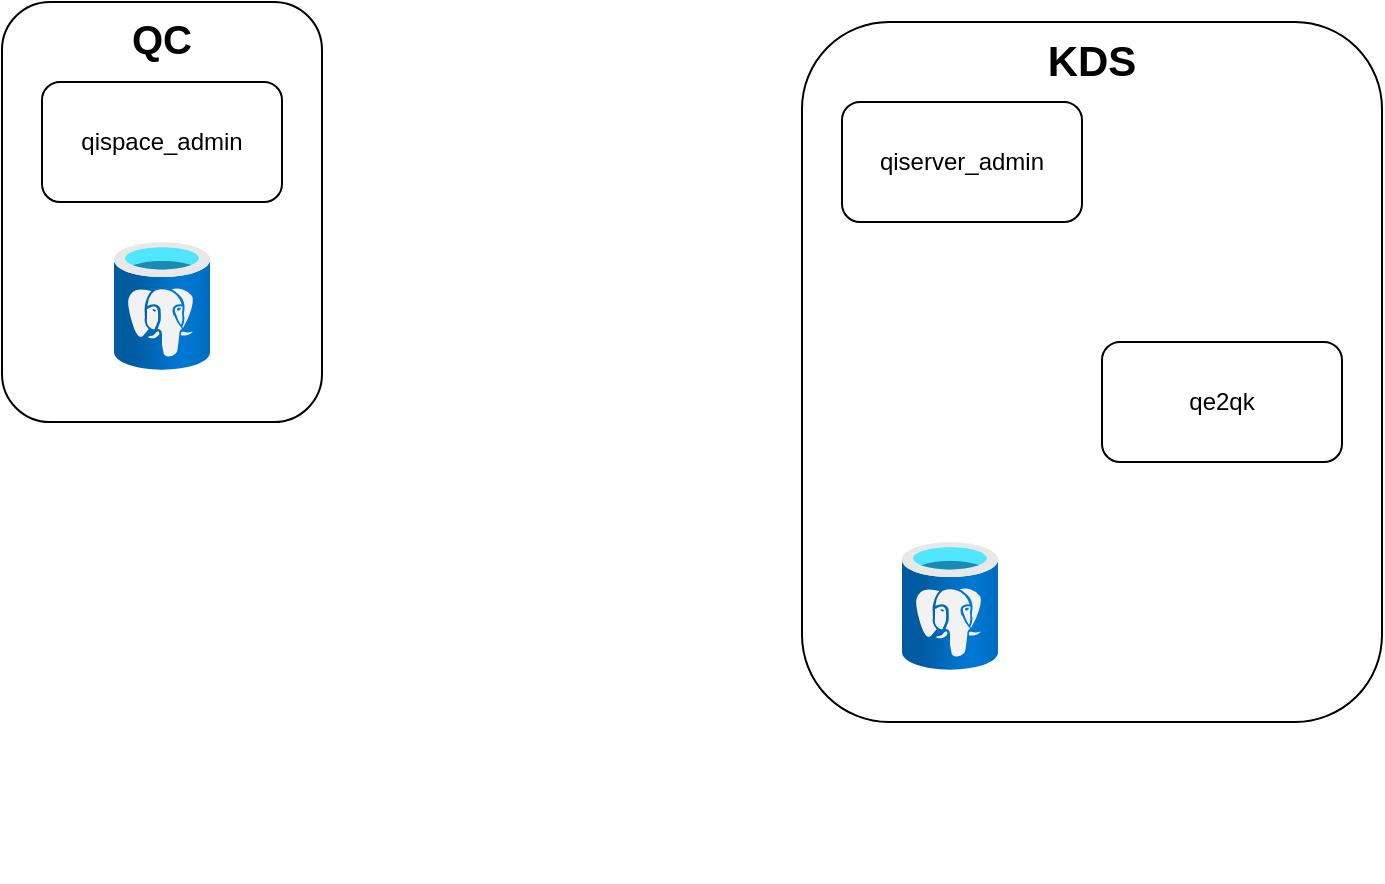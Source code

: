 <mxfile version="24.7.17">
  <diagram name="Page-1" id="JdUeqftF3ewd7vPqp3t6">
    <mxGraphModel dx="1118" dy="830" grid="1" gridSize="10" guides="1" tooltips="1" connect="1" arrows="1" fold="1" page="1" pageScale="1" pageWidth="850" pageHeight="1100" math="0" shadow="0">
      <root>
        <mxCell id="0" />
        <mxCell id="1" parent="0" />
        <mxCell id="tTESNeV0Gu1LoBYlUzwr-9" value="" style="group" vertex="1" connectable="0" parent="1">
          <mxGeometry x="80" y="160" width="160" height="210" as="geometry" />
        </mxCell>
        <mxCell id="tTESNeV0Gu1LoBYlUzwr-5" value="&lt;b&gt;&lt;font style=&quot;font-size: 20px;&quot;&gt;QC&lt;/font&gt;&lt;/b&gt;" style="rounded=1;whiteSpace=wrap;html=1;align=center;verticalAlign=top;" vertex="1" parent="tTESNeV0Gu1LoBYlUzwr-9">
          <mxGeometry width="160" height="210" as="geometry" />
        </mxCell>
        <mxCell id="tTESNeV0Gu1LoBYlUzwr-1" value="qispace_admin" style="rounded=1;whiteSpace=wrap;html=1;" vertex="1" parent="tTESNeV0Gu1LoBYlUzwr-9">
          <mxGeometry x="20" y="40" width="120" height="60" as="geometry" />
        </mxCell>
        <mxCell id="tTESNeV0Gu1LoBYlUzwr-4" value="" style="image;aspect=fixed;html=1;points=[];align=center;fontSize=12;image=img/lib/azure2/databases/Azure_Database_PostgreSQL_Server.svg;" vertex="1" parent="tTESNeV0Gu1LoBYlUzwr-9">
          <mxGeometry x="56" y="120" width="48" height="64" as="geometry" />
        </mxCell>
        <mxCell id="tTESNeV0Gu1LoBYlUzwr-10" value="" style="group" vertex="1" connectable="0" parent="1">
          <mxGeometry x="480" y="170" width="290" height="430" as="geometry" />
        </mxCell>
        <mxCell id="tTESNeV0Gu1LoBYlUzwr-11" value="&lt;b&gt;&lt;font style=&quot;font-size: 21px;&quot;&gt;KDS&lt;/font&gt;&lt;/b&gt;" style="rounded=1;whiteSpace=wrap;html=1;align=center;verticalAlign=top;" vertex="1" parent="tTESNeV0Gu1LoBYlUzwr-10">
          <mxGeometry width="290" height="350" as="geometry" />
        </mxCell>
        <mxCell id="tTESNeV0Gu1LoBYlUzwr-12" value="qiserver_admin" style="rounded=1;whiteSpace=wrap;html=1;" vertex="1" parent="tTESNeV0Gu1LoBYlUzwr-10">
          <mxGeometry x="20" y="40" width="120" height="60" as="geometry" />
        </mxCell>
        <mxCell id="tTESNeV0Gu1LoBYlUzwr-13" value="" style="image;aspect=fixed;html=1;points=[];align=center;fontSize=12;image=img/lib/azure2/databases/Azure_Database_PostgreSQL_Server.svg;" vertex="1" parent="tTESNeV0Gu1LoBYlUzwr-10">
          <mxGeometry x="50" y="260" width="48" height="64" as="geometry" />
        </mxCell>
        <mxCell id="tTESNeV0Gu1LoBYlUzwr-14" value="qe2qk" style="rounded=1;whiteSpace=wrap;html=1;" vertex="1" parent="tTESNeV0Gu1LoBYlUzwr-10">
          <mxGeometry x="150" y="160" width="120" height="60" as="geometry" />
        </mxCell>
      </root>
    </mxGraphModel>
  </diagram>
</mxfile>

